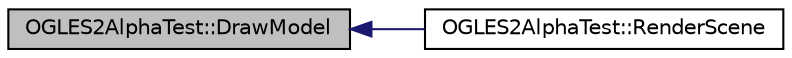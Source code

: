 digraph "OGLES2AlphaTest::DrawModel"
{
  edge [fontname="Helvetica",fontsize="10",labelfontname="Helvetica",labelfontsize="10"];
  node [fontname="Helvetica",fontsize="10",shape=record];
  rankdir="LR";
  Node1 [label="OGLES2AlphaTest::DrawModel",height=0.2,width=0.4,color="black", fillcolor="grey75", style="filled", fontcolor="black"];
  Node1 -> Node2 [dir="back",color="midnightblue",fontsize="10",style="solid",fontname="Helvetica"];
  Node2 [label="OGLES2AlphaTest::RenderScene",height=0.2,width=0.4,color="black", fillcolor="white", style="filled",URL="$class_o_g_l_e_s2_alpha_test.html#a18b0d1e0071d8b532ad3a65fd57ddaac"];
}
